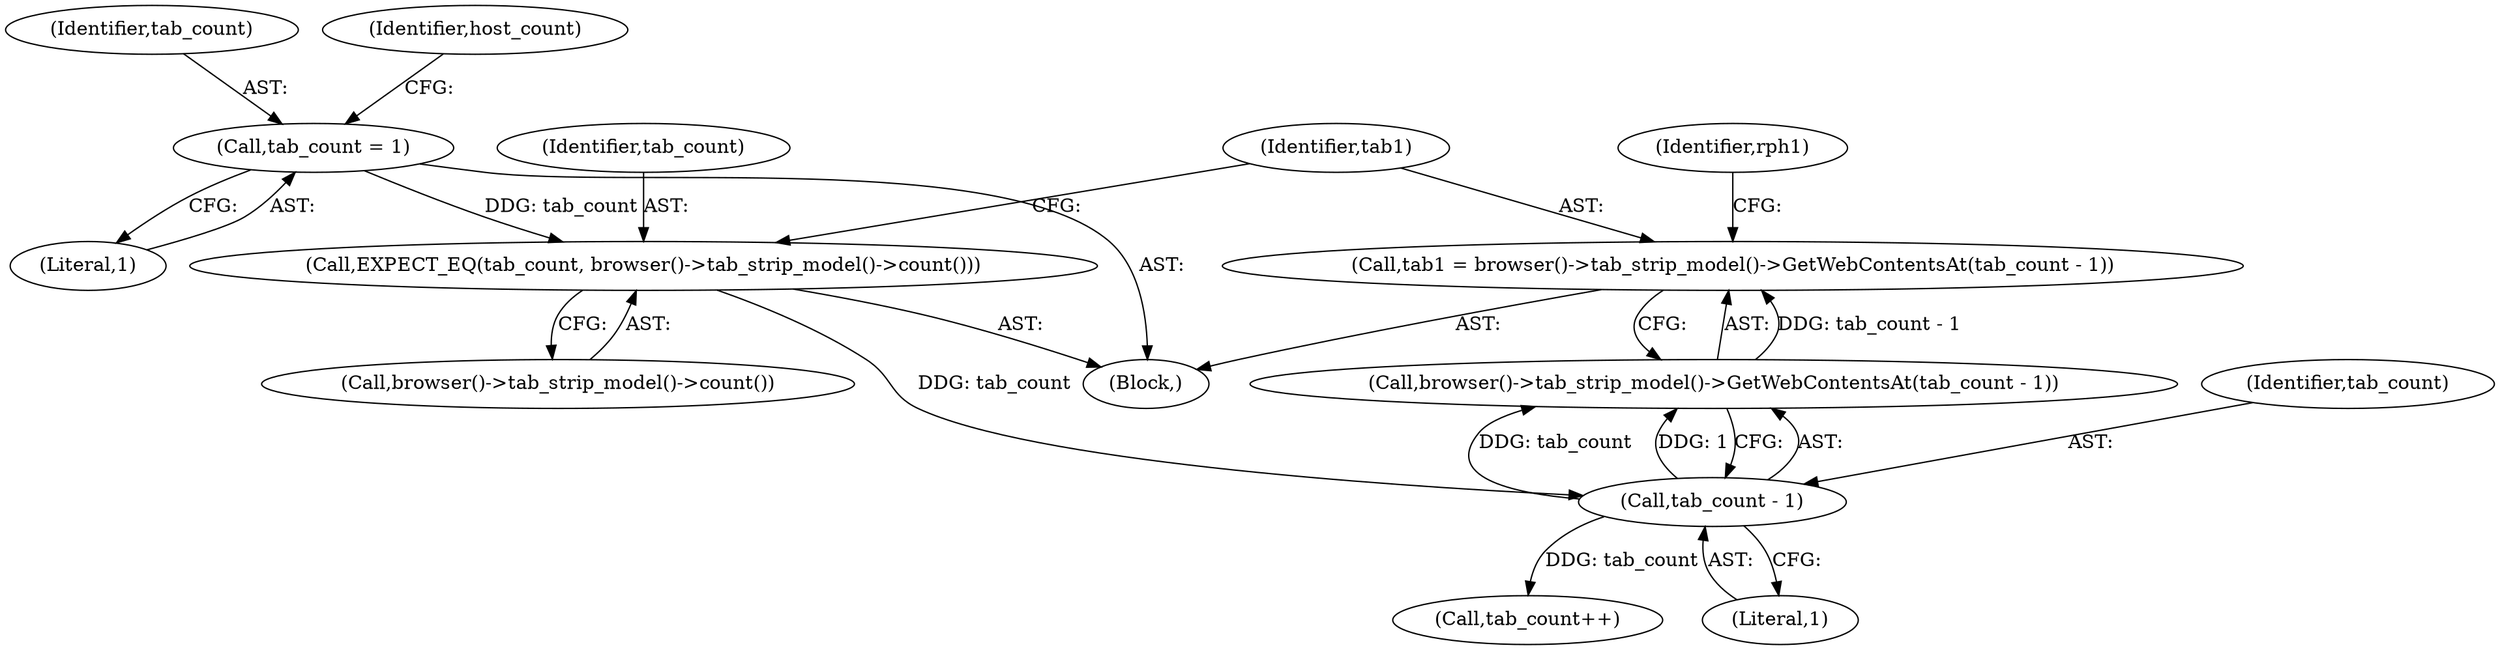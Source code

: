 digraph "0_Chrome_0bb3f5c715eb66bb5c1fb05fd81d902ca57f33ca@pointer" {
"1000153" [label="(Call,tab1 = browser()->tab_strip_model()->GetWebContentsAt(tab_count - 1))"];
"1000155" [label="(Call,browser()->tab_strip_model()->GetWebContentsAt(tab_count - 1))"];
"1000156" [label="(Call,tab_count - 1)"];
"1000150" [label="(Call,EXPECT_EQ(tab_count, browser()->tab_strip_model()->count()))"];
"1000113" [label="(Call,tab_count = 1)"];
"1000153" [label="(Call,tab1 = browser()->tab_strip_model()->GetWebContentsAt(tab_count - 1))"];
"1000157" [label="(Identifier,tab_count)"];
"1000174" [label="(Call,tab_count++)"];
"1000114" [label="(Identifier,tab_count)"];
"1000155" [label="(Call,browser()->tab_strip_model()->GetWebContentsAt(tab_count - 1))"];
"1000160" [label="(Identifier,rph1)"];
"1000152" [label="(Call,browser()->tab_strip_model()->count())"];
"1000156" [label="(Call,tab_count - 1)"];
"1000115" [label="(Literal,1)"];
"1000151" [label="(Identifier,tab_count)"];
"1000113" [label="(Call,tab_count = 1)"];
"1000111" [label="(Block,)"];
"1000150" [label="(Call,EXPECT_EQ(tab_count, browser()->tab_strip_model()->count()))"];
"1000154" [label="(Identifier,tab1)"];
"1000118" [label="(Identifier,host_count)"];
"1000158" [label="(Literal,1)"];
"1000153" -> "1000111"  [label="AST: "];
"1000153" -> "1000155"  [label="CFG: "];
"1000154" -> "1000153"  [label="AST: "];
"1000155" -> "1000153"  [label="AST: "];
"1000160" -> "1000153"  [label="CFG: "];
"1000155" -> "1000153"  [label="DDG: tab_count - 1"];
"1000155" -> "1000156"  [label="CFG: "];
"1000156" -> "1000155"  [label="AST: "];
"1000156" -> "1000155"  [label="DDG: tab_count"];
"1000156" -> "1000155"  [label="DDG: 1"];
"1000156" -> "1000158"  [label="CFG: "];
"1000157" -> "1000156"  [label="AST: "];
"1000158" -> "1000156"  [label="AST: "];
"1000150" -> "1000156"  [label="DDG: tab_count"];
"1000156" -> "1000174"  [label="DDG: tab_count"];
"1000150" -> "1000111"  [label="AST: "];
"1000150" -> "1000152"  [label="CFG: "];
"1000151" -> "1000150"  [label="AST: "];
"1000152" -> "1000150"  [label="AST: "];
"1000154" -> "1000150"  [label="CFG: "];
"1000113" -> "1000150"  [label="DDG: tab_count"];
"1000113" -> "1000111"  [label="AST: "];
"1000113" -> "1000115"  [label="CFG: "];
"1000114" -> "1000113"  [label="AST: "];
"1000115" -> "1000113"  [label="AST: "];
"1000118" -> "1000113"  [label="CFG: "];
}

